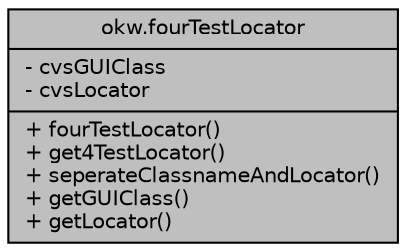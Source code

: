 digraph "okw.fourTestLocator"
{
 // INTERACTIVE_SVG=YES
 // LATEX_PDF_SIZE
  edge [fontname="Helvetica",fontsize="10",labelfontname="Helvetica",labelfontsize="10"];
  node [fontname="Helvetica",fontsize="10",shape=record];
  Node1 [label="{okw.fourTestLocator\n|- cvsGUIClass\l- cvsLocator\l|+ fourTestLocator()\l+ get4TestLocator()\l+ seperateClassnameAndLocator()\l+ getGUIClass()\l+ getLocator()\l}",height=0.2,width=0.4,color="black", fillcolor="grey75", style="filled", fontcolor="black",tooltip=" "];
}
